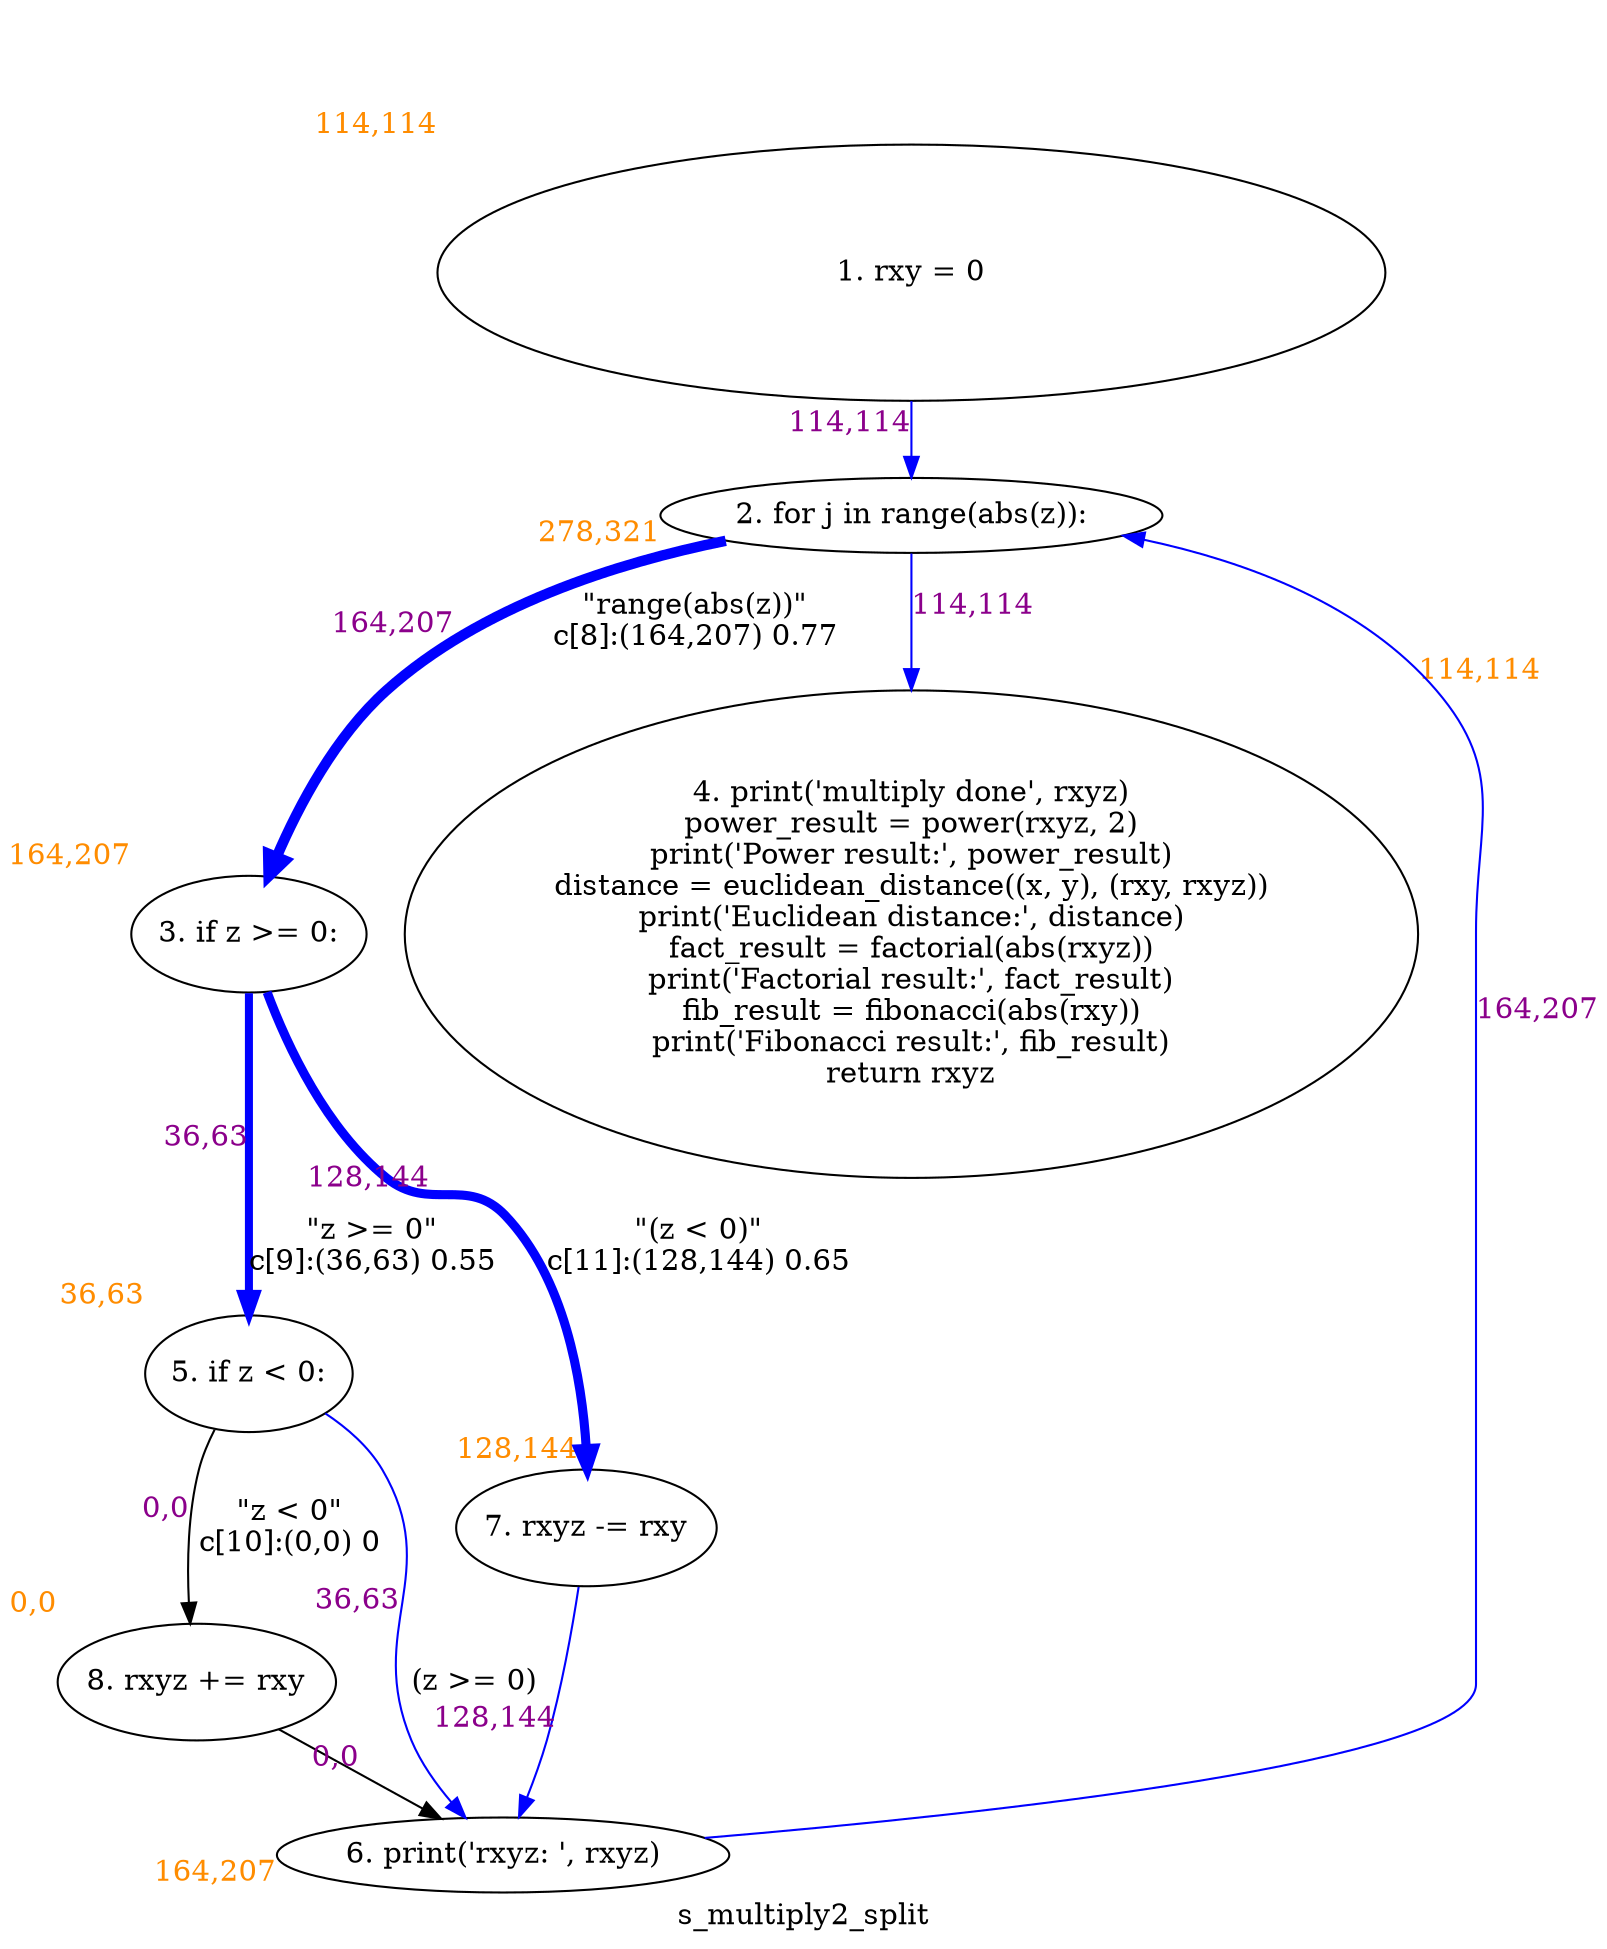 digraph clusters_multiply2_split {
	graph [bb="0,0,648.48,880.82",
		label=s_multiply2_split,
		lheight=0.22,
		lp="324.24,11.875",
		lwidth=1.32,
		overlap=false,
		splines=true,
		xlabel=<<br></br><br></br><br></br><font color='darkorange'>-1,-1</font>>
	];
	node [label="\N",
		xlabel=<<br></br><br></br><br></br><font color='darkorange'>-1,-1</font>>
	];
	1	[height=1.7039,
		label="1. rxy = 0",
		pos="373.23,803.73",
		width=6.3247,
		xlabel=<<br></br><br></br><br></br><font color='darkorange'>114,114</font>>,
		xlp="123.42,872.94"];
	2	[height=0.5,
		label="2. for j in range(abs(z)):
",
		pos="373.23,687.39",
		width=2.7214,
		xlabel=<<br></br><br></br><br></br><font color='darkorange'>278,321</font>>,
		xlp="253.14,713.26"];
	1 -> 2	[color=blue,
		pos="e,373.23,705.48 373.23,742.21 373.23,733.35 373.23,724.6 373.23,716.81",
		xlabel=<<font color='darkmagenta'>114,114</font>>,
		xlp="351.11,731.47"];
	3	[height=0.77585,
		label="3. if z >= 0:",
		pos="103.23,484.86",
		width=1.3602,
		xlabel=<<br></br><br></br><br></br><font color='darkorange'>164,207</font>>,
		xlp="32.139,520.67"];
	2 -> 3	[color=blue,
		label="\"range(abs(z))\"\nc[8]:(164,207) 0.77",
		lp="286.48,635.64",
		penwidth=5.0,
		pos="e,111.11,512.84 305.88,673.98 259.93,662.37 200.51,640.78 161.23,601.89 140.59,581.45 126.02,552.15 116.65,528.11",
		xlabel=<<font color='darkmagenta'>164,207</font>>,
		xlp="139.1,609.76"];
	4	[height=3.2507,
		label="4. print('multiply done', rxyz)
power_result = power(rxyz, 2)
print('Power result:', power_result)
distance = euclidean_distance((\
x, y), (rxy, rxyz))
print('Euclidean distance:', distance)
fact_result = factorial(abs(rxyz))
print('Factorial result:', fact_result)
\
fib_result = fibonacci(abs(rxy))
print('Fibonacci result:', fib_result)
return rxyz
",
		pos="373.23,484.86",
		width=5.647,
		xlabel=<<br></br><br></br><br></br><font color='darkorange'>114,114</font>>,
		xlp="192.06,609.76"];
	2 -> 4	[color=blue,
		pos="e,373.23,602.01 373.23,668.94 373.23,655.41 373.23,635.3 373.23,613.3",
		xlabel=<<font color='darkmagenta'>114,114</font>>,
		xlp="395.36,643.47"];
	5	[height=0.77585,
		label="5. if z < 0:",
		pos="103.23,272.4",
		width=1.3602,
		xlabel=<<br></br><br></br><br></br><font color='darkorange'>36,63</font>>,
		xlp="38.889,308.21"];
	3 -> 5	[color=blue,
		label="\"z >= 0\"\nc[9]:(36,63) 0.55",
		lp="149.73,334.08",
		penwidth=3.857142857142857,
		pos="e,103.23,300.72 103.23,456.78 103.23,421.28 103.23,358.6 103.23,316.53",
		xlabel=<<font color='darkmagenta'>36,63</font>>,
		xlp="87.857,386.86"];
	7	[height=0.77585,
		label="7. rxyz -= rxy",
		pos="241.23,198.54",
		width=1.537,
		xlabel=<<br></br><br></br><br></br><font color='darkorange'>128,144</font>>,
		xlp="163.77,234.35"];
	3 -> 7	[color=blue,
		label="\"(z < 0)\"\nc[11]:(128,144) 0.65",
		lp="275.86,334.08",
		penwidth=4.376623376623376,
		pos="e,240.54,226.86 110.83,457.24 119.37,431.48 135.52,392.76 161.23,367.83 174.94,354.55 187.9,364.41 200.23,349.83 225.6,319.86 235.38,\
275.54 239.1,242.79",
		xlabel=<<font color='darkmagenta'>128,144</font>>,
		xlp="159.2,367.18"];
	8	[height=0.77585,
		label="8. rxyz += rxy",
		pos="75.232,124.68",
		width=1.6106,
		xlabel=<<br></br><br></br><br></br><font color='darkorange'>0,0</font>>,
		xlp="8.625,160.49"];
	5 -> 8	[label="\"z < 0\"\nc[10]:(0,0) 0",
		lp="120.73,198.54",
		pos="e,76.34,152.95 92.028,245.14 89.807,239.1 87.709,232.64 86.232,226.47 81.397,206.3 78.682,183.33 77.16,164.43",
		xlabel=<<font color='darkmagenta'>0,0</font>>,
		xlp="72.475,207.34"];
	6	[height=0.5,
		label="6. print('rxyz: ', rxyz)
",
		pos="206.23,41.75",
		width=2.458,
		xlabel=<<br></br><br></br><br></br><font color='darkorange'>164,207</font>>,
		xlp="95.618,67.625"];
	5 -> 6	[color=blue,
		label="(z >= 0)",
		lp="193.11,124.68",
		pos="e,191.63,59.537 134.71,250.76 142.68,243.98 150.35,235.77 155.23,226.47 182.21,175.13 149.4,151.17 169.48,96.75 173.13,86.856 178.98,\
77.024 184.95,68.515",
		xlabel=<<font color='darkmagenta'>36,63</font>>,
		xlp="148.63,162.95"];
	7 -> 6	[color=blue,
		pos="e,210.42,59.753 235.5,170.56 231.15,150.24 224.96,121.71 219.23,96.75 217.3,88.318 215.12,79.163 213.11,70.829",
		xlabel=<<font color='darkmagenta'>128,144</font>>,
		xlp="201.32,107.47"];
	8 -> 6	[pos="e,179.34,59.361 110.34,101.99 128.71,90.642 151.18,76.758 169.76,65.285",
		xlabel=<<font color='darkmagenta'>0,0</font>>,
		xlp="136.14,88.596"];
	6 -> 2	[color=blue,
		pos="e,448.35,675.48 294.56,43.234 411.81,46.313 604.23,60.926 604.23,123.68 604.23,485.86 604.23,485.86 604.23,485.86 604.23,538.11 \
617.96,561.15 585.23,601.89 554.4,640.25 503.57,661.28 459.41,672.76",
		xlabel=<<font color='darkmagenta'>164,207</font>>,
		xlp="626.36,448.46"];
}
